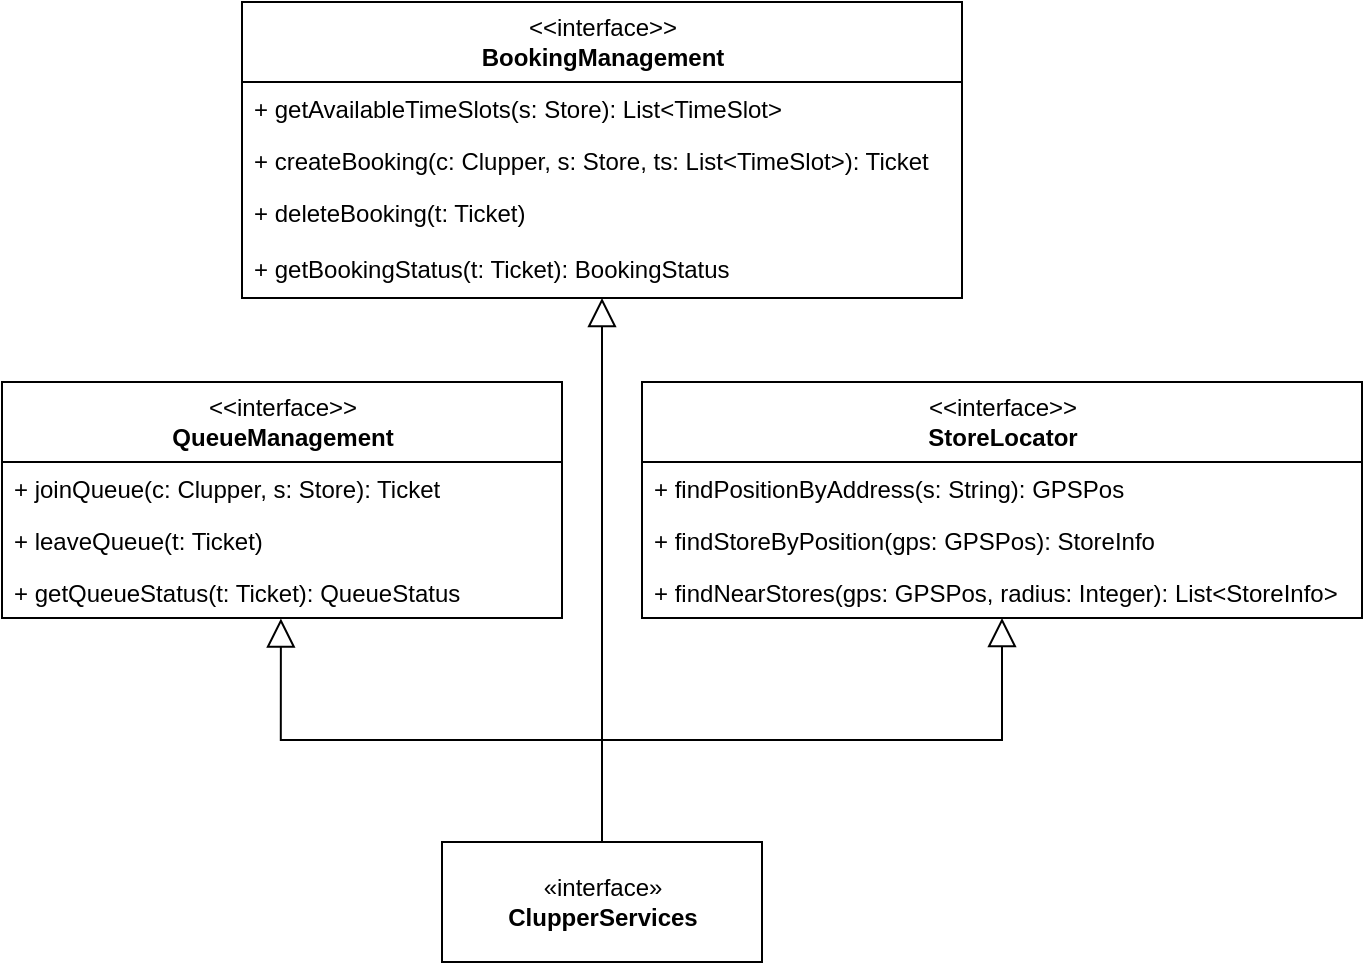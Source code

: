 <mxfile version="13.9.9" type="device"><diagram id="vfeo-LatsNQJVsuJaE_n" name="Page-1"><mxGraphModel dx="1577" dy="1060" grid="1" gridSize="10" guides="1" tooltips="1" connect="1" arrows="1" fold="1" page="1" pageScale="1" pageWidth="1169" pageHeight="827" math="0" shadow="0"><root><mxCell id="0"/><mxCell id="1" parent="0"/><mxCell id="_3LpHRnljucKgldoLb2Y-6" value="&lt;span style=&quot;font-weight: normal&quot;&gt;&amp;lt;&amp;lt;interface&amp;gt;&amp;gt;&lt;br&gt;&lt;/span&gt;QueueManagement" style="swimlane;fontStyle=1;childLayout=stackLayout;horizontal=1;startSize=40;fillColor=none;horizontalStack=0;resizeParent=1;resizeParentMax=0;resizeLast=0;collapsible=1;marginBottom=0;html=1;" parent="1" vertex="1"><mxGeometry x="240" y="230" width="280" height="118" as="geometry"/></mxCell><mxCell id="_3LpHRnljucKgldoLb2Y-7" value="+ joinQueue(c: Clupper, s: Store): Ticket" style="text;strokeColor=none;fillColor=none;align=left;verticalAlign=top;spacingLeft=4;spacingRight=4;overflow=hidden;rotatable=0;points=[[0,0.5],[1,0.5]];portConstraint=eastwest;" parent="_3LpHRnljucKgldoLb2Y-6" vertex="1"><mxGeometry y="40" width="280" height="26" as="geometry"/></mxCell><mxCell id="_3LpHRnljucKgldoLb2Y-8" value="+ leaveQueue(t: Ticket)" style="text;strokeColor=none;fillColor=none;align=left;verticalAlign=top;spacingLeft=4;spacingRight=4;overflow=hidden;rotatable=0;points=[[0,0.5],[1,0.5]];portConstraint=eastwest;" parent="_3LpHRnljucKgldoLb2Y-6" vertex="1"><mxGeometry y="66" width="280" height="26" as="geometry"/></mxCell><mxCell id="_3LpHRnljucKgldoLb2Y-9" value="+ getQueueStatus(t: Ticket): QueueStatus" style="text;strokeColor=none;fillColor=none;align=left;verticalAlign=top;spacingLeft=4;spacingRight=4;overflow=hidden;rotatable=0;points=[[0,0.5],[1,0.5]];portConstraint=eastwest;" parent="_3LpHRnljucKgldoLb2Y-6" vertex="1"><mxGeometry y="92" width="280" height="26" as="geometry"/></mxCell><mxCell id="ihgMpmLuLt8qNIG99TYf-3" style="edgeStyle=orthogonalEdgeStyle;rounded=0;jumpSize=6;orthogonalLoop=1;jettySize=auto;html=1;exitX=0.5;exitY=0;exitDx=0;exitDy=0;shadow=0;endArrow=block;endFill=0;endSize=12;entryX=0.5;entryY=1;entryDx=0;entryDy=0;" parent="1" source="_3LpHRnljucKgldoLb2Y-5" target="_3LpHRnljucKgldoLb2Y-10" edge="1"><mxGeometry relative="1" as="geometry"><mxPoint x="540" y="190" as="targetPoint"/></mxGeometry></mxCell><mxCell id="ihgMpmLuLt8qNIG99TYf-5" style="edgeStyle=orthogonalEdgeStyle;rounded=0;jumpSize=6;orthogonalLoop=1;jettySize=auto;html=1;exitX=0.5;exitY=0;exitDx=0;exitDy=0;shadow=0;endArrow=block;endFill=0;endSize=12;entryX=0.498;entryY=1.011;entryDx=0;entryDy=0;entryPerimeter=0;" parent="1" source="_3LpHRnljucKgldoLb2Y-5" edge="1" target="_3LpHRnljucKgldoLb2Y-9"><mxGeometry relative="1" as="geometry"><mxPoint x="296" y="349" as="targetPoint"/></mxGeometry></mxCell><mxCell id="ihgMpmLuLt8qNIG99TYf-6" style="edgeStyle=orthogonalEdgeStyle;rounded=0;jumpSize=6;orthogonalLoop=1;jettySize=auto;html=1;exitX=0.5;exitY=0;exitDx=0;exitDy=0;shadow=0;endArrow=block;endFill=0;endSize=12;entryX=0.5;entryY=1;entryDx=0;entryDy=0;" parent="1" source="_3LpHRnljucKgldoLb2Y-5" target="_3LpHRnljucKgldoLb2Y-15" edge="1"><mxGeometry relative="1" as="geometry"><mxPoint x="941" y="189" as="targetPoint"/></mxGeometry></mxCell><mxCell id="_3LpHRnljucKgldoLb2Y-5" value="«interface»&lt;br&gt;&lt;b&gt;ClupperServices&lt;br&gt;&lt;/b&gt;" style="html=1;" parent="1" vertex="1"><mxGeometry x="460" y="460" width="160" height="60" as="geometry"/></mxCell><mxCell id="_3LpHRnljucKgldoLb2Y-10" value="&amp;lt;&amp;lt;interface&amp;gt;&amp;gt;&lt;br&gt;&lt;b&gt;BookingManagement&lt;/b&gt;" style="swimlane;fontStyle=0;childLayout=stackLayout;horizontal=1;startSize=40;fillColor=none;horizontalStack=0;resizeParent=1;resizeParentMax=0;resizeLast=0;collapsible=1;marginBottom=0;html=1;" parent="1" vertex="1"><mxGeometry x="360" y="40" width="360" height="148" as="geometry"/></mxCell><mxCell id="_3LpHRnljucKgldoLb2Y-11" value="+ getAvailableTimeSlots(s: Store): List&lt;TimeSlot&gt;" style="text;strokeColor=none;fillColor=none;align=left;verticalAlign=top;spacingLeft=4;spacingRight=4;overflow=hidden;rotatable=0;points=[[0,0.5],[1,0.5]];portConstraint=eastwest;" parent="_3LpHRnljucKgldoLb2Y-10" vertex="1"><mxGeometry y="40" width="360" height="26" as="geometry"/></mxCell><mxCell id="_3LpHRnljucKgldoLb2Y-12" value="+ createBooking(c: Clupper, s: Store, ts: List&lt;TimeSlot&gt;): Ticket" style="text;strokeColor=none;fillColor=none;align=left;verticalAlign=top;spacingLeft=4;spacingRight=4;overflow=hidden;rotatable=0;points=[[0,0.5],[1,0.5]];portConstraint=eastwest;" parent="_3LpHRnljucKgldoLb2Y-10" vertex="1"><mxGeometry y="66" width="360" height="26" as="geometry"/></mxCell><mxCell id="_3LpHRnljucKgldoLb2Y-13" value="+ deleteBooking(t: Ticket)" style="text;strokeColor=none;fillColor=none;align=left;verticalAlign=top;spacingLeft=4;spacingRight=4;overflow=hidden;rotatable=0;points=[[0,0.5],[1,0.5]];portConstraint=eastwest;" parent="_3LpHRnljucKgldoLb2Y-10" vertex="1"><mxGeometry y="92" width="360" height="28" as="geometry"/></mxCell><mxCell id="_3LpHRnljucKgldoLb2Y-14" value="+ getBookingStatus(t: Ticket): BookingStatus" style="text;strokeColor=none;fillColor=none;align=left;verticalAlign=top;spacingLeft=4;spacingRight=4;overflow=hidden;rotatable=0;points=[[0,0.5],[1,0.5]];portConstraint=eastwest;" parent="_3LpHRnljucKgldoLb2Y-10" vertex="1"><mxGeometry y="120" width="360" height="28" as="geometry"/></mxCell><mxCell id="_3LpHRnljucKgldoLb2Y-15" value="&amp;lt;&amp;lt;interface&amp;gt;&amp;gt;&lt;br&gt;&lt;b&gt;StoreLocator&lt;/b&gt;" style="swimlane;fontStyle=0;childLayout=stackLayout;horizontal=1;startSize=40;fillColor=none;horizontalStack=0;resizeParent=1;resizeParentMax=0;resizeLast=0;collapsible=1;marginBottom=0;html=1;" parent="1" vertex="1"><mxGeometry x="560" y="230" width="360" height="118" as="geometry"/></mxCell><mxCell id="_3LpHRnljucKgldoLb2Y-16" value="+ findPositionByAddress(s: String): GPSPos" style="text;strokeColor=none;fillColor=none;align=left;verticalAlign=top;spacingLeft=4;spacingRight=4;overflow=hidden;rotatable=0;points=[[0,0.5],[1,0.5]];portConstraint=eastwest;" parent="_3LpHRnljucKgldoLb2Y-15" vertex="1"><mxGeometry y="40" width="360" height="26" as="geometry"/></mxCell><mxCell id="_3LpHRnljucKgldoLb2Y-19" value="+ findStoreByPosition(gps: GPSPos): StoreInfo" style="text;strokeColor=none;fillColor=none;align=left;verticalAlign=top;spacingLeft=4;spacingRight=4;overflow=hidden;rotatable=0;points=[[0,0.5],[1,0.5]];portConstraint=eastwest;" parent="_3LpHRnljucKgldoLb2Y-15" vertex="1"><mxGeometry y="66" width="360" height="26" as="geometry"/></mxCell><mxCell id="_3LpHRnljucKgldoLb2Y-17" value="+ findNearStores(gps: GPSPos, radius: Integer): List&lt;StoreInfo&gt;" style="text;strokeColor=none;fillColor=none;align=left;verticalAlign=top;spacingLeft=4;spacingRight=4;overflow=hidden;rotatable=0;points=[[0,0.5],[1,0.5]];portConstraint=eastwest;" parent="_3LpHRnljucKgldoLb2Y-15" vertex="1"><mxGeometry y="92" width="360" height="26" as="geometry"/></mxCell></root></mxGraphModel></diagram></mxfile>
